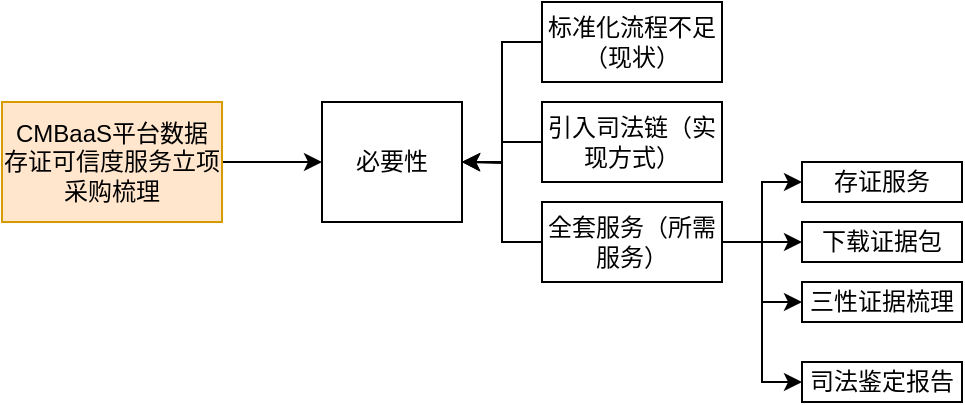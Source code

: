 <mxfile version="18.1.3" type="github">
  <diagram id="ECvIWN32Y2u9BBeomTdM" name="第 1 页">
    <mxGraphModel dx="738" dy="411" grid="1" gridSize="10" guides="1" tooltips="1" connect="1" arrows="1" fold="1" page="1" pageScale="1" pageWidth="827" pageHeight="1169" math="0" shadow="0">
      <root>
        <mxCell id="0" />
        <mxCell id="1" parent="0" />
        <mxCell id="F-GGka1qnHux5004dhGq-3" style="edgeStyle=orthogonalEdgeStyle;rounded=0;orthogonalLoop=1;jettySize=auto;html=1;exitX=1;exitY=0.5;exitDx=0;exitDy=0;entryX=0;entryY=0.5;entryDx=0;entryDy=0;" edge="1" parent="1" source="F-GGka1qnHux5004dhGq-1" target="F-GGka1qnHux5004dhGq-2">
          <mxGeometry relative="1" as="geometry" />
        </mxCell>
        <mxCell id="F-GGka1qnHux5004dhGq-1" value="CMBaaS平台数据存证可信度服务立项采购梳理" style="rounded=0;whiteSpace=wrap;html=1;fillColor=#ffe6cc;strokeColor=#d79b00;" vertex="1" parent="1">
          <mxGeometry x="10" y="130" width="110" height="60" as="geometry" />
        </mxCell>
        <mxCell id="F-GGka1qnHux5004dhGq-2" value="必要性" style="rounded=0;whiteSpace=wrap;html=1;" vertex="1" parent="1">
          <mxGeometry x="170" y="130" width="70" height="60" as="geometry" />
        </mxCell>
        <mxCell id="F-GGka1qnHux5004dhGq-7" style="edgeStyle=orthogonalEdgeStyle;rounded=0;orthogonalLoop=1;jettySize=auto;html=1;exitX=0;exitY=0.5;exitDx=0;exitDy=0;entryX=1;entryY=0.5;entryDx=0;entryDy=0;" edge="1" parent="1" source="F-GGka1qnHux5004dhGq-4" target="F-GGka1qnHux5004dhGq-2">
          <mxGeometry relative="1" as="geometry" />
        </mxCell>
        <mxCell id="F-GGka1qnHux5004dhGq-4" value="标准化流程不足（现状）" style="rounded=0;whiteSpace=wrap;html=1;" vertex="1" parent="1">
          <mxGeometry x="280" y="80" width="90" height="40" as="geometry" />
        </mxCell>
        <mxCell id="F-GGka1qnHux5004dhGq-8" style="edgeStyle=orthogonalEdgeStyle;rounded=0;orthogonalLoop=1;jettySize=auto;html=1;exitX=0;exitY=0.5;exitDx=0;exitDy=0;" edge="1" parent="1" source="F-GGka1qnHux5004dhGq-5">
          <mxGeometry relative="1" as="geometry">
            <mxPoint x="240" y="160" as="targetPoint" />
          </mxGeometry>
        </mxCell>
        <mxCell id="F-GGka1qnHux5004dhGq-5" value="引入司法链（实现方式）" style="rounded=0;whiteSpace=wrap;html=1;" vertex="1" parent="1">
          <mxGeometry x="280" y="130" width="90" height="40" as="geometry" />
        </mxCell>
        <mxCell id="F-GGka1qnHux5004dhGq-9" style="edgeStyle=orthogonalEdgeStyle;rounded=0;orthogonalLoop=1;jettySize=auto;html=1;exitX=0;exitY=0.5;exitDx=0;exitDy=0;entryX=1;entryY=0.5;entryDx=0;entryDy=0;" edge="1" parent="1" source="F-GGka1qnHux5004dhGq-6" target="F-GGka1qnHux5004dhGq-2">
          <mxGeometry relative="1" as="geometry" />
        </mxCell>
        <mxCell id="F-GGka1qnHux5004dhGq-12" value="" style="edgeStyle=orthogonalEdgeStyle;rounded=0;orthogonalLoop=1;jettySize=auto;html=1;" edge="1" parent="1" source="F-GGka1qnHux5004dhGq-6" target="F-GGka1qnHux5004dhGq-11">
          <mxGeometry relative="1" as="geometry" />
        </mxCell>
        <mxCell id="F-GGka1qnHux5004dhGq-16" value="" style="edgeStyle=orthogonalEdgeStyle;rounded=0;orthogonalLoop=1;jettySize=auto;html=1;" edge="1" parent="1" source="F-GGka1qnHux5004dhGq-6" target="F-GGka1qnHux5004dhGq-15">
          <mxGeometry relative="1" as="geometry">
            <Array as="points">
              <mxPoint x="390" y="200" />
              <mxPoint x="390" y="230" />
            </Array>
          </mxGeometry>
        </mxCell>
        <mxCell id="F-GGka1qnHux5004dhGq-18" value="" style="edgeStyle=orthogonalEdgeStyle;rounded=0;orthogonalLoop=1;jettySize=auto;html=1;" edge="1" parent="1" source="F-GGka1qnHux5004dhGq-6" target="F-GGka1qnHux5004dhGq-17">
          <mxGeometry relative="1" as="geometry" />
        </mxCell>
        <mxCell id="F-GGka1qnHux5004dhGq-20" value="" style="edgeStyle=orthogonalEdgeStyle;rounded=0;orthogonalLoop=1;jettySize=auto;html=1;" edge="1" parent="1" source="F-GGka1qnHux5004dhGq-6" target="F-GGka1qnHux5004dhGq-19">
          <mxGeometry relative="1" as="geometry">
            <Array as="points">
              <mxPoint x="390" y="200" />
              <mxPoint x="390" y="270" />
            </Array>
          </mxGeometry>
        </mxCell>
        <mxCell id="F-GGka1qnHux5004dhGq-6" value="全套服务（所需服务）" style="rounded=0;whiteSpace=wrap;html=1;" vertex="1" parent="1">
          <mxGeometry x="280" y="180" width="90" height="40" as="geometry" />
        </mxCell>
        <mxCell id="F-GGka1qnHux5004dhGq-11" value="存证服务" style="whiteSpace=wrap;html=1;rounded=0;" vertex="1" parent="1">
          <mxGeometry x="410" y="160" width="80" height="20" as="geometry" />
        </mxCell>
        <mxCell id="F-GGka1qnHux5004dhGq-15" value="三性证据梳理" style="rounded=0;whiteSpace=wrap;html=1;" vertex="1" parent="1">
          <mxGeometry x="410" y="220" width="80" height="20" as="geometry" />
        </mxCell>
        <mxCell id="F-GGka1qnHux5004dhGq-17" value="下载证据包" style="rounded=0;whiteSpace=wrap;html=1;" vertex="1" parent="1">
          <mxGeometry x="410" y="190" width="80" height="20" as="geometry" />
        </mxCell>
        <mxCell id="F-GGka1qnHux5004dhGq-19" value="司法鉴定报告" style="rounded=0;whiteSpace=wrap;html=1;" vertex="1" parent="1">
          <mxGeometry x="410" y="260" width="80" height="20" as="geometry" />
        </mxCell>
      </root>
    </mxGraphModel>
  </diagram>
</mxfile>
